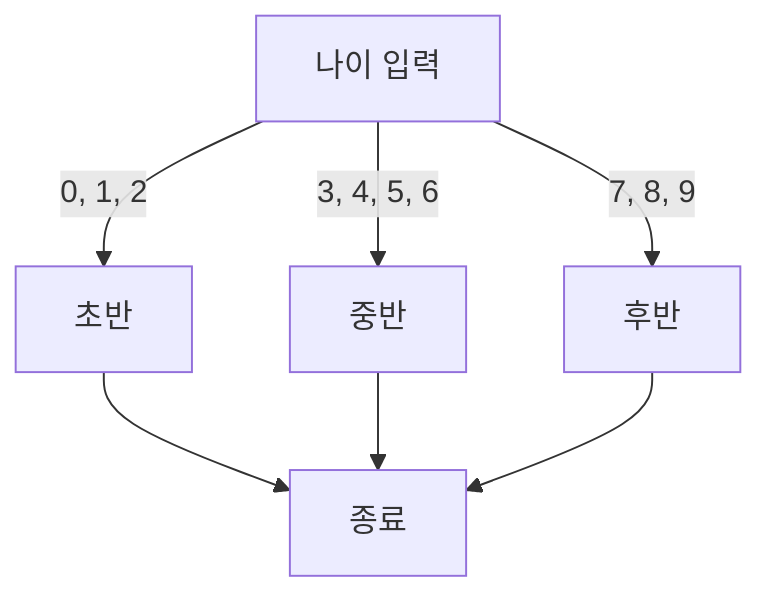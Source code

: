 graph TD
    A[나이 입력]
    A --> |0, 1, 2| B[초반]
    A --> |3, 4, 5, 6| C[중반]
    A --> |7, 8, 9| D[후반]
    B --> E[종료]
    C --> E
    D --> E